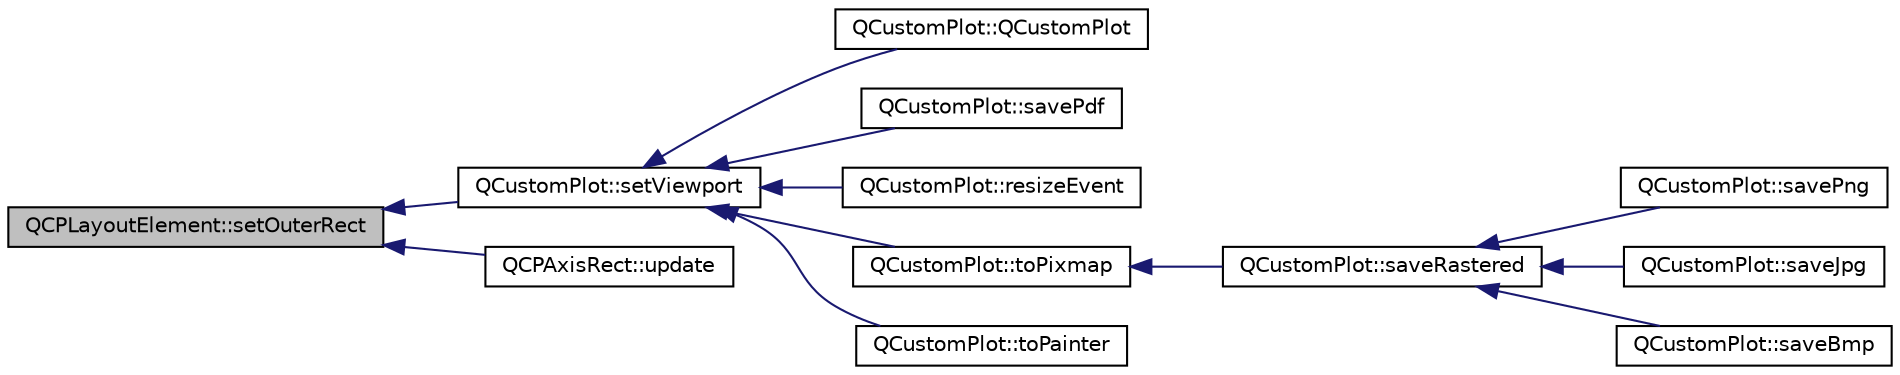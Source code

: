digraph "QCPLayoutElement::setOuterRect"
{
  edge [fontname="Helvetica",fontsize="10",labelfontname="Helvetica",labelfontsize="10"];
  node [fontname="Helvetica",fontsize="10",shape=record];
  rankdir="LR";
  Node204 [label="QCPLayoutElement::setOuterRect",height=0.2,width=0.4,color="black", fillcolor="grey75", style="filled", fontcolor="black"];
  Node204 -> Node205 [dir="back",color="midnightblue",fontsize="10",style="solid",fontname="Helvetica"];
  Node205 [label="QCustomPlot::setViewport",height=0.2,width=0.4,color="black", fillcolor="white", style="filled",URL="$dd/d9b/class_q_custom_plot.html#a3f9bc4b939dd8aaba9339fd09f273fc4"];
  Node205 -> Node206 [dir="back",color="midnightblue",fontsize="10",style="solid",fontname="Helvetica"];
  Node206 [label="QCustomPlot::QCustomPlot",height=0.2,width=0.4,color="black", fillcolor="white", style="filled",URL="$dd/d9b/class_q_custom_plot.html#a45b99626558651a6428b83972b0b34b8"];
  Node205 -> Node207 [dir="back",color="midnightblue",fontsize="10",style="solid",fontname="Helvetica"];
  Node207 [label="QCustomPlot::savePdf",height=0.2,width=0.4,color="black", fillcolor="white", style="filled",URL="$dd/d9b/class_q_custom_plot.html#aaf05c57a72daaeebc9685b670ec57b6d"];
  Node205 -> Node208 [dir="back",color="midnightblue",fontsize="10",style="solid",fontname="Helvetica"];
  Node208 [label="QCustomPlot::resizeEvent",height=0.2,width=0.4,color="black", fillcolor="white", style="filled",URL="$dd/d9b/class_q_custom_plot.html#a13e05523a40c3f08875df5cde85cf0d9"];
  Node205 -> Node209 [dir="back",color="midnightblue",fontsize="10",style="solid",fontname="Helvetica"];
  Node209 [label="QCustomPlot::toPixmap",height=0.2,width=0.4,color="black", fillcolor="white", style="filled",URL="$dd/d9b/class_q_custom_plot.html#aabb974d71ce96c137dc04eb6eab844fe"];
  Node209 -> Node210 [dir="back",color="midnightblue",fontsize="10",style="solid",fontname="Helvetica"];
  Node210 [label="QCustomPlot::saveRastered",height=0.2,width=0.4,color="black", fillcolor="white", style="filled",URL="$dd/d9b/class_q_custom_plot.html#ab528b84cf92baabe29b1d0ef2f77c93e"];
  Node210 -> Node211 [dir="back",color="midnightblue",fontsize="10",style="solid",fontname="Helvetica"];
  Node211 [label="QCustomPlot::savePng",height=0.2,width=0.4,color="black", fillcolor="white", style="filled",URL="$dd/d9b/class_q_custom_plot.html#a7636261aff1f6d25c9da749ece3fc8b8"];
  Node210 -> Node212 [dir="back",color="midnightblue",fontsize="10",style="solid",fontname="Helvetica"];
  Node212 [label="QCustomPlot::saveJpg",height=0.2,width=0.4,color="black", fillcolor="white", style="filled",URL="$dd/d9b/class_q_custom_plot.html#a490c722092d1771e8ce4a7a73dfd84ab"];
  Node210 -> Node213 [dir="back",color="midnightblue",fontsize="10",style="solid",fontname="Helvetica"];
  Node213 [label="QCustomPlot::saveBmp",height=0.2,width=0.4,color="black", fillcolor="white", style="filled",URL="$dd/d9b/class_q_custom_plot.html#a6629d9e8e6da4bf18055ee0257fdce9a"];
  Node205 -> Node214 [dir="back",color="midnightblue",fontsize="10",style="solid",fontname="Helvetica"];
  Node214 [label="QCustomPlot::toPainter",height=0.2,width=0.4,color="black", fillcolor="white", style="filled",URL="$dd/d9b/class_q_custom_plot.html#a1be68d5c0f1e086d6374d1340a193fb9"];
  Node204 -> Node215 [dir="back",color="midnightblue",fontsize="10",style="solid",fontname="Helvetica"];
  Node215 [label="QCPAxisRect::update",height=0.2,width=0.4,color="black", fillcolor="white", style="filled",URL="$d8/dad/class_q_c_p_axis_rect.html#a255080a017df9083a60a321ef2ba9ed8"];
}
